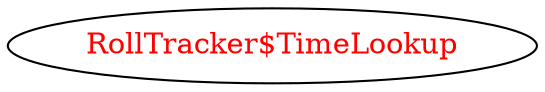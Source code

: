 digraph dependencyGraph {
 concentrate=true;
 ranksep="2.0";
 rankdir="LR"; 
 splines="ortho";
"RollTracker$TimeLookup" [fontcolor="red"];
}